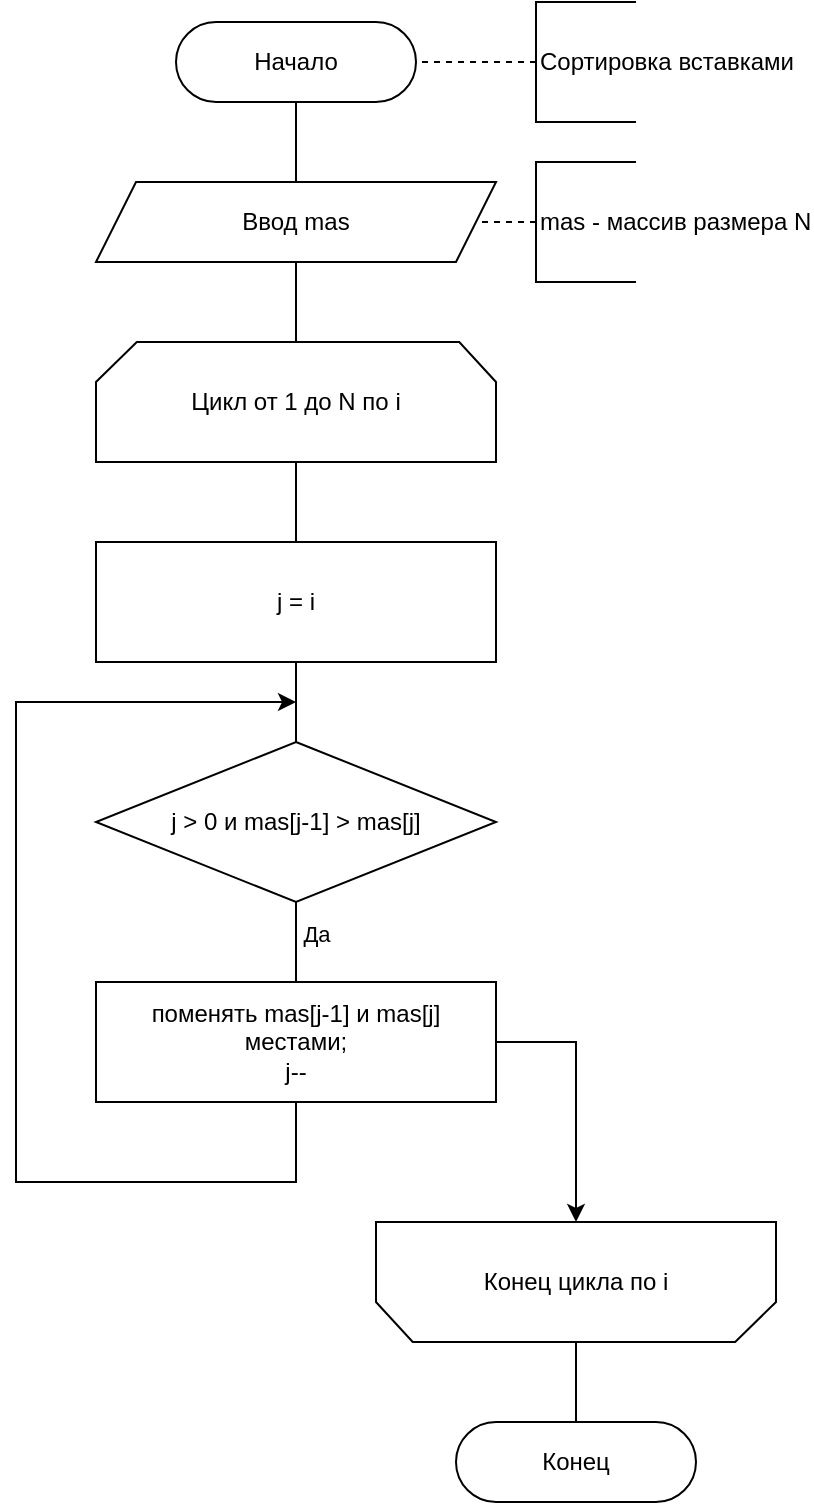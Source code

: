 <mxfile version="15.4.1" type="device"><diagram id="iZ9ABBIG5RCxrKVRWJWp" name="Page-1"><mxGraphModel dx="1184" dy="752" grid="1" gridSize="10" guides="1" tooltips="1" connect="1" arrows="1" fold="1" page="1" pageScale="1" pageWidth="827" pageHeight="1169" math="0" shadow="0"><root><mxCell id="0"/><mxCell id="1" parent="0"/><mxCell id="ty7ijx3IDoO6TNy3GuUp-49" value="" style="edgeStyle=orthogonalEdgeStyle;rounded=0;orthogonalLoop=1;jettySize=auto;html=1;endArrow=none;" edge="1" parent="1" source="ty7ijx3IDoO6TNy3GuUp-50" target="ty7ijx3IDoO6TNy3GuUp-52"><mxGeometry relative="1" as="geometry"/></mxCell><mxCell id="ty7ijx3IDoO6TNy3GuUp-50" value="Начало" style="rounded=1;whiteSpace=wrap;html=1;arcSize=50;" vertex="1" parent="1"><mxGeometry x="160" y="80" width="120" height="40" as="geometry"/></mxCell><mxCell id="ty7ijx3IDoO6TNy3GuUp-51" value="" style="edgeStyle=orthogonalEdgeStyle;rounded=0;orthogonalLoop=1;jettySize=auto;html=1;endArrow=none;" edge="1" parent="1" source="ty7ijx3IDoO6TNy3GuUp-52" target="ty7ijx3IDoO6TNy3GuUp-58"><mxGeometry relative="1" as="geometry"/></mxCell><mxCell id="ty7ijx3IDoO6TNy3GuUp-52" value="Ввод mas" style="shape=parallelogram;perimeter=parallelogramPerimeter;whiteSpace=wrap;html=1;fixedSize=1;" vertex="1" parent="1"><mxGeometry x="120" y="160" width="200" height="40" as="geometry"/></mxCell><mxCell id="ty7ijx3IDoO6TNy3GuUp-53" value="Сортировка вставками" style="strokeWidth=1;html=1;shape=mxgraph.flowchart.annotation_1;align=left;pointerEvents=1;" vertex="1" parent="1"><mxGeometry x="340" y="70" width="50" height="60" as="geometry"/></mxCell><mxCell id="ty7ijx3IDoO6TNy3GuUp-54" value="" style="endArrow=none;dashed=1;html=1;exitX=0;exitY=0.5;exitDx=0;exitDy=0;exitPerimeter=0;entryX=1;entryY=0.5;entryDx=0;entryDy=0;" edge="1" parent="1" source="ty7ijx3IDoO6TNy3GuUp-53" target="ty7ijx3IDoO6TNy3GuUp-50"><mxGeometry width="50" height="50" relative="1" as="geometry"><mxPoint x="450" y="250" as="sourcePoint"/><mxPoint x="300" y="100" as="targetPoint"/></mxGeometry></mxCell><mxCell id="ty7ijx3IDoO6TNy3GuUp-55" value="mas - массив размера N" style="strokeWidth=1;html=1;shape=mxgraph.flowchart.annotation_1;align=left;pointerEvents=1;" vertex="1" parent="1"><mxGeometry x="340" y="150" width="50" height="60" as="geometry"/></mxCell><mxCell id="ty7ijx3IDoO6TNy3GuUp-56" value="" style="endArrow=none;dashed=1;html=1;exitX=0;exitY=0.5;exitDx=0;exitDy=0;exitPerimeter=0;entryX=1;entryY=0.5;entryDx=0;entryDy=0;" edge="1" parent="1" source="ty7ijx3IDoO6TNy3GuUp-55" target="ty7ijx3IDoO6TNy3GuUp-52"><mxGeometry width="50" height="50" relative="1" as="geometry"><mxPoint x="350" y="70" as="sourcePoint"/><mxPoint x="290" y="70" as="targetPoint"/></mxGeometry></mxCell><mxCell id="ty7ijx3IDoO6TNy3GuUp-72" value="" style="edgeStyle=orthogonalEdgeStyle;rounded=0;orthogonalLoop=1;jettySize=auto;html=1;endArrow=none;" edge="1" parent="1" source="ty7ijx3IDoO6TNy3GuUp-58" target="ty7ijx3IDoO6TNy3GuUp-71"><mxGeometry relative="1" as="geometry"/></mxCell><mxCell id="ty7ijx3IDoO6TNy3GuUp-58" value="Цикл от 1 до N по i" style="strokeWidth=1;html=1;shape=stencil(rZVNb4MwDIZ/Ta5VIFoFxynrTlUvPeycUndEhQQF2q7/vikuGh+DMa8SB/wa3gcbW2FClqkqgIXcqByYeGNhuLa28MJa57ryob9NMbHkGF4wjCMMVVlAUqF2Vk6rXQaYKStnj3DR++rhoE0KDl3FivFX/8z9EjKxxngTbU3ZybTy3kxp49/lX2jGFy+IuT5ijApPyKEC11G/y9ugwMJ3MimYR9oSSN2KGu5vpI+/kwIaaUXpXp8VzIRtCHXxBQ97uDiayduSeDG1OlIvm60jVDfCE9IrYwso5E4lx09nT2b/41cW6r7cg0STzu0ZWkPXm++pBjQOmTYthyj+r0OvgU+wWBIs+JMdKGVQ/kaS2RImhtbrg4mo1ZExEvJgHUzM10FnGZ4jY6M7MKhVPNdq4QY=);whiteSpace=wrap;" vertex="1" parent="1"><mxGeometry x="120" y="240" width="200" height="60" as="geometry"/></mxCell><mxCell id="ty7ijx3IDoO6TNy3GuUp-61" value="Да" style="edgeStyle=orthogonalEdgeStyle;rounded=0;orthogonalLoop=1;jettySize=auto;html=1;entryX=0.5;entryY=0;entryDx=0;entryDy=0;exitX=0.5;exitY=1;exitDx=0;exitDy=0;endArrow=none;" edge="1" parent="1" source="ty7ijx3IDoO6TNy3GuUp-63" target="ty7ijx3IDoO6TNy3GuUp-65"><mxGeometry x="-0.2" y="10" relative="1" as="geometry"><mxPoint as="offset"/></mxGeometry></mxCell><mxCell id="ty7ijx3IDoO6TNy3GuUp-63" value="j &amp;gt; 0 и mas[j-1] &amp;gt; mas[j]" style="rhombus;whiteSpace=wrap;html=1;" vertex="1" parent="1"><mxGeometry x="120" y="440" width="200" height="80" as="geometry"/></mxCell><mxCell id="ty7ijx3IDoO6TNy3GuUp-76" style="edgeStyle=orthogonalEdgeStyle;rounded=0;orthogonalLoop=1;jettySize=auto;html=1;exitX=0.5;exitY=1;exitDx=0;exitDy=0;" edge="1" parent="1" source="ty7ijx3IDoO6TNy3GuUp-65"><mxGeometry relative="1" as="geometry"><mxPoint x="220" y="420" as="targetPoint"/><Array as="points"><mxPoint x="220" y="660"/><mxPoint x="80" y="660"/><mxPoint x="80" y="420"/></Array></mxGeometry></mxCell><mxCell id="ty7ijx3IDoO6TNy3GuUp-77" style="edgeStyle=orthogonalEdgeStyle;rounded=0;orthogonalLoop=1;jettySize=auto;html=1;entryX=0.5;entryY=1;entryDx=0;entryDy=0;entryPerimeter=0;exitX=1;exitY=0.5;exitDx=0;exitDy=0;" edge="1" parent="1" source="ty7ijx3IDoO6TNy3GuUp-65" target="ty7ijx3IDoO6TNy3GuUp-69"><mxGeometry relative="1" as="geometry"/></mxCell><mxCell id="ty7ijx3IDoO6TNy3GuUp-65" value="поменять mas[j-1] и mas[j] местами;&lt;br&gt;j--" style="rounded=0;whiteSpace=wrap;html=1;" vertex="1" parent="1"><mxGeometry x="120" y="560" width="200" height="60" as="geometry"/></mxCell><mxCell id="ty7ijx3IDoO6TNy3GuUp-68" value="" style="edgeStyle=orthogonalEdgeStyle;rounded=0;orthogonalLoop=1;jettySize=auto;html=1;endArrow=none;" edge="1" parent="1" source="ty7ijx3IDoO6TNy3GuUp-69" target="ty7ijx3IDoO6TNy3GuUp-70"><mxGeometry relative="1" as="geometry"/></mxCell><mxCell id="ty7ijx3IDoO6TNy3GuUp-69" value="Конец цикла по i" style="strokeWidth=1;html=1;shape=stencil(rZVNb4MwDIZ/Ta5VIFoFxynrTlUvPeycUndEhQQF2q7/vikuGh+DMa8SB/wa3gcbW2FClqkqgIXcqByYeGNhuLa28MJa57ryob9NMbHkGF4wjCMMVVlAUqF2Vk6rXQaYKStnj3DR++rhoE0KDl3FivFX/8z9EjKxxngTbU3ZybTy3kxp49/lX2jGFy+IuT5ijApPyKEC11G/y9ugwMJ3MimYR9oSSN2KGu5vpI+/kwIaaUXpXp8VzIRtCHXxBQ97uDiayduSeDG1OlIvm60jVDfCE9IrYwso5E4lx09nT2b/41cW6r7cg0STzu0ZWkPXm++pBjQOmTYthyj+r0OvgU+wWBIs+JMdKGVQ/kaS2RImhtbrg4mo1ZExEvJgHUzM10FnGZ4jY6M7MKhVPNdq4QY=);whiteSpace=wrap;direction=west;" vertex="1" parent="1"><mxGeometry x="260" y="680" width="200" height="60" as="geometry"/></mxCell><mxCell id="ty7ijx3IDoO6TNy3GuUp-70" value="Конец" style="rounded=1;whiteSpace=wrap;html=1;arcSize=50;" vertex="1" parent="1"><mxGeometry x="300" y="780" width="120" height="40" as="geometry"/></mxCell><mxCell id="ty7ijx3IDoO6TNy3GuUp-75" value="" style="edgeStyle=orthogonalEdgeStyle;rounded=0;orthogonalLoop=1;jettySize=auto;html=1;endArrow=none;" edge="1" parent="1" source="ty7ijx3IDoO6TNy3GuUp-71" target="ty7ijx3IDoO6TNy3GuUp-63"><mxGeometry relative="1" as="geometry"/></mxCell><mxCell id="ty7ijx3IDoO6TNy3GuUp-71" value="j = i" style="rounded=0;whiteSpace=wrap;html=1;" vertex="1" parent="1"><mxGeometry x="120" y="340" width="200" height="60" as="geometry"/></mxCell></root></mxGraphModel></diagram></mxfile>